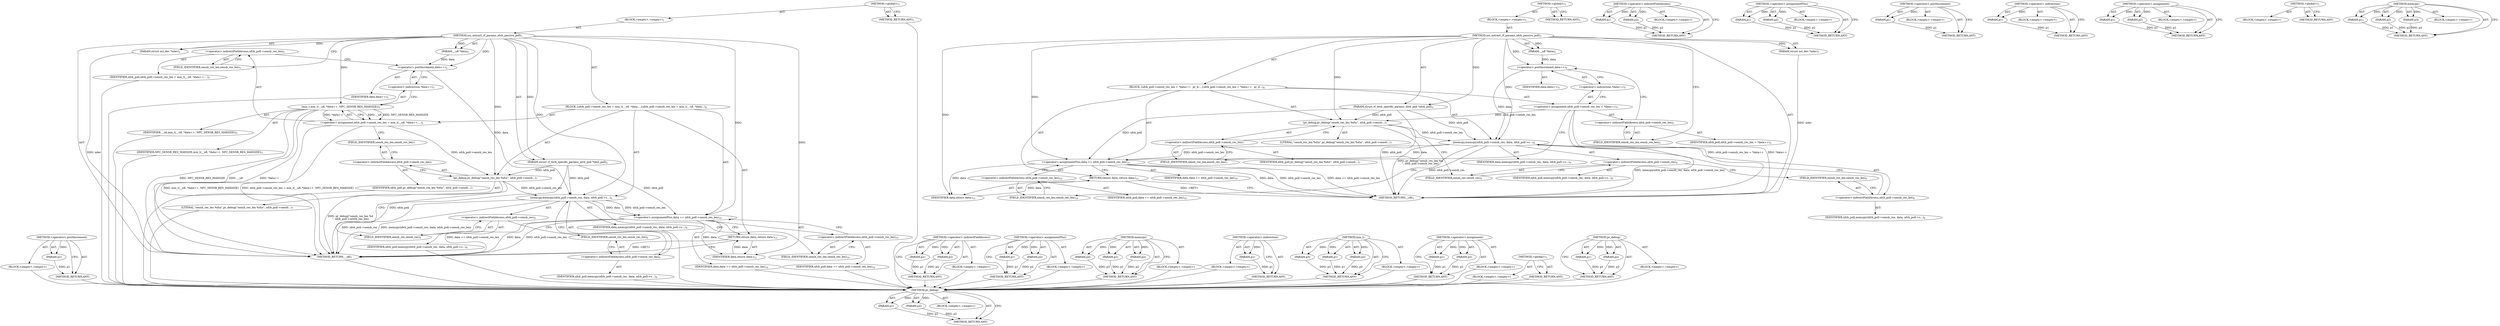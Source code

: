 digraph "pr_debug" {
vulnerable_83 [label=<(METHOD,pr_debug)>];
vulnerable_84 [label=<(PARAM,p1)>];
vulnerable_85 [label=<(PARAM,p2)>];
vulnerable_86 [label=<(BLOCK,&lt;empty&gt;,&lt;empty&gt;)>];
vulnerable_87 [label=<(METHOD_RETURN,ANY)>];
vulnerable_6 [label=<(METHOD,&lt;global&gt;)<SUB>1</SUB>>];
vulnerable_7 [label=<(BLOCK,&lt;empty&gt;,&lt;empty&gt;)<SUB>1</SUB>>];
vulnerable_8 [label=<(METHOD,nci_extract_rf_params_nfcb_passive_poll)<SUB>1</SUB>>];
vulnerable_9 [label=<(PARAM,struct nci_dev *ndev)<SUB>1</SUB>>];
vulnerable_10 [label=<(PARAM,struct rf_tech_specific_params_nfcb_poll *nfcb_poll)<SUB>2</SUB>>];
vulnerable_11 [label=<(PARAM,__u8 *data)<SUB>3</SUB>>];
vulnerable_12 [label=<(BLOCK,{
	nfcb_poll-&gt;sensb_res_len = *data++;
 
 	pr_d...,{
	nfcb_poll-&gt;sensb_res_len = *data++;
 
 	pr_d...)<SUB>4</SUB>>];
vulnerable_13 [label=<(&lt;operator&gt;.assignment,nfcb_poll-&gt;sensb_res_len = *data++)<SUB>5</SUB>>];
vulnerable_14 [label=<(&lt;operator&gt;.indirectFieldAccess,nfcb_poll-&gt;sensb_res_len)<SUB>5</SUB>>];
vulnerable_15 [label=<(IDENTIFIER,nfcb_poll,nfcb_poll-&gt;sensb_res_len = *data++)<SUB>5</SUB>>];
vulnerable_16 [label=<(FIELD_IDENTIFIER,sensb_res_len,sensb_res_len)<SUB>5</SUB>>];
vulnerable_17 [label=<(&lt;operator&gt;.indirection,*data++)<SUB>5</SUB>>];
vulnerable_18 [label=<(&lt;operator&gt;.postIncrement,data++)<SUB>5</SUB>>];
vulnerable_19 [label=<(IDENTIFIER,data,data++)<SUB>5</SUB>>];
vulnerable_20 [label=<(pr_debug,pr_debug(&quot;sensb_res_len %d\n&quot;, nfcb_poll-&gt;sensb...)<SUB>7</SUB>>];
vulnerable_21 [label=<(LITERAL,&quot;sensb_res_len %d\n&quot;,pr_debug(&quot;sensb_res_len %d\n&quot;, nfcb_poll-&gt;sensb...)<SUB>7</SUB>>];
vulnerable_22 [label=<(&lt;operator&gt;.indirectFieldAccess,nfcb_poll-&gt;sensb_res_len)<SUB>7</SUB>>];
vulnerable_23 [label=<(IDENTIFIER,nfcb_poll,pr_debug(&quot;sensb_res_len %d\n&quot;, nfcb_poll-&gt;sensb...)<SUB>7</SUB>>];
vulnerable_24 [label=<(FIELD_IDENTIFIER,sensb_res_len,sensb_res_len)<SUB>7</SUB>>];
vulnerable_25 [label=<(memcpy,memcpy(nfcb_poll-&gt;sensb_res, data, nfcb_poll-&gt;s...)<SUB>9</SUB>>];
vulnerable_26 [label=<(&lt;operator&gt;.indirectFieldAccess,nfcb_poll-&gt;sensb_res)<SUB>9</SUB>>];
vulnerable_27 [label=<(IDENTIFIER,nfcb_poll,memcpy(nfcb_poll-&gt;sensb_res, data, nfcb_poll-&gt;s...)<SUB>9</SUB>>];
vulnerable_28 [label=<(FIELD_IDENTIFIER,sensb_res,sensb_res)<SUB>9</SUB>>];
vulnerable_29 [label=<(IDENTIFIER,data,memcpy(nfcb_poll-&gt;sensb_res, data, nfcb_poll-&gt;s...)<SUB>9</SUB>>];
vulnerable_30 [label=<(&lt;operator&gt;.indirectFieldAccess,nfcb_poll-&gt;sensb_res_len)<SUB>9</SUB>>];
vulnerable_31 [label=<(IDENTIFIER,nfcb_poll,memcpy(nfcb_poll-&gt;sensb_res, data, nfcb_poll-&gt;s...)<SUB>9</SUB>>];
vulnerable_32 [label=<(FIELD_IDENTIFIER,sensb_res_len,sensb_res_len)<SUB>9</SUB>>];
vulnerable_33 [label=<(&lt;operator&gt;.assignmentPlus,data += nfcb_poll-&gt;sensb_res_len)<SUB>10</SUB>>];
vulnerable_34 [label=<(IDENTIFIER,data,data += nfcb_poll-&gt;sensb_res_len)<SUB>10</SUB>>];
vulnerable_35 [label=<(&lt;operator&gt;.indirectFieldAccess,nfcb_poll-&gt;sensb_res_len)<SUB>10</SUB>>];
vulnerable_36 [label=<(IDENTIFIER,nfcb_poll,data += nfcb_poll-&gt;sensb_res_len)<SUB>10</SUB>>];
vulnerable_37 [label=<(FIELD_IDENTIFIER,sensb_res_len,sensb_res_len)<SUB>10</SUB>>];
vulnerable_38 [label=<(RETURN,return data;,return data;)<SUB>12</SUB>>];
vulnerable_39 [label=<(IDENTIFIER,data,return data;)<SUB>12</SUB>>];
vulnerable_40 [label=<(METHOD_RETURN,__u8)<SUB>1</SUB>>];
vulnerable_42 [label=<(METHOD_RETURN,ANY)<SUB>1</SUB>>];
vulnerable_70 [label=<(METHOD,&lt;operator&gt;.indirectFieldAccess)>];
vulnerable_71 [label=<(PARAM,p1)>];
vulnerable_72 [label=<(PARAM,p2)>];
vulnerable_73 [label=<(BLOCK,&lt;empty&gt;,&lt;empty&gt;)>];
vulnerable_74 [label=<(METHOD_RETURN,ANY)>];
vulnerable_94 [label=<(METHOD,&lt;operator&gt;.assignmentPlus)>];
vulnerable_95 [label=<(PARAM,p1)>];
vulnerable_96 [label=<(PARAM,p2)>];
vulnerable_97 [label=<(BLOCK,&lt;empty&gt;,&lt;empty&gt;)>];
vulnerable_98 [label=<(METHOD_RETURN,ANY)>];
vulnerable_79 [label=<(METHOD,&lt;operator&gt;.postIncrement)>];
vulnerable_80 [label=<(PARAM,p1)>];
vulnerable_81 [label=<(BLOCK,&lt;empty&gt;,&lt;empty&gt;)>];
vulnerable_82 [label=<(METHOD_RETURN,ANY)>];
vulnerable_75 [label=<(METHOD,&lt;operator&gt;.indirection)>];
vulnerable_76 [label=<(PARAM,p1)>];
vulnerable_77 [label=<(BLOCK,&lt;empty&gt;,&lt;empty&gt;)>];
vulnerable_78 [label=<(METHOD_RETURN,ANY)>];
vulnerable_65 [label=<(METHOD,&lt;operator&gt;.assignment)>];
vulnerable_66 [label=<(PARAM,p1)>];
vulnerable_67 [label=<(PARAM,p2)>];
vulnerable_68 [label=<(BLOCK,&lt;empty&gt;,&lt;empty&gt;)>];
vulnerable_69 [label=<(METHOD_RETURN,ANY)>];
vulnerable_59 [label=<(METHOD,&lt;global&gt;)<SUB>1</SUB>>];
vulnerable_60 [label=<(BLOCK,&lt;empty&gt;,&lt;empty&gt;)>];
vulnerable_61 [label=<(METHOD_RETURN,ANY)>];
vulnerable_88 [label=<(METHOD,memcpy)>];
vulnerable_89 [label=<(PARAM,p1)>];
vulnerable_90 [label=<(PARAM,p2)>];
vulnerable_91 [label=<(PARAM,p3)>];
vulnerable_92 [label=<(BLOCK,&lt;empty&gt;,&lt;empty&gt;)>];
vulnerable_93 [label=<(METHOD_RETURN,ANY)>];
fixed_88 [label=<(METHOD,&lt;operator&gt;.postIncrement)>];
fixed_89 [label=<(PARAM,p1)>];
fixed_90 [label=<(BLOCK,&lt;empty&gt;,&lt;empty&gt;)>];
fixed_91 [label=<(METHOD_RETURN,ANY)>];
fixed_6 [label=<(METHOD,&lt;global&gt;)<SUB>1</SUB>>];
fixed_7 [label=<(BLOCK,&lt;empty&gt;,&lt;empty&gt;)<SUB>1</SUB>>];
fixed_8 [label=<(METHOD,nci_extract_rf_params_nfcb_passive_poll)<SUB>1</SUB>>];
fixed_9 [label=<(PARAM,struct nci_dev *ndev)<SUB>1</SUB>>];
fixed_10 [label=<(PARAM,struct rf_tech_specific_params_nfcb_poll *nfcb_poll)<SUB>2</SUB>>];
fixed_11 [label=<(PARAM,__u8 *data)<SUB>3</SUB>>];
fixed_12 [label=<(BLOCK,{
	nfcb_poll-&gt;sensb_res_len = min_t(__u8, *data...,{
	nfcb_poll-&gt;sensb_res_len = min_t(__u8, *data...)<SUB>4</SUB>>];
fixed_13 [label=<(&lt;operator&gt;.assignment,nfcb_poll-&gt;sensb_res_len = min_t(__u8, *data++,...)<SUB>5</SUB>>];
fixed_14 [label=<(&lt;operator&gt;.indirectFieldAccess,nfcb_poll-&gt;sensb_res_len)<SUB>5</SUB>>];
fixed_15 [label=<(IDENTIFIER,nfcb_poll,nfcb_poll-&gt;sensb_res_len = min_t(__u8, *data++,...)<SUB>5</SUB>>];
fixed_16 [label=<(FIELD_IDENTIFIER,sensb_res_len,sensb_res_len)<SUB>5</SUB>>];
fixed_17 [label=<(min_t,min_t(__u8, *data++, NFC_SENSB_RES_MAXSIZE))<SUB>5</SUB>>];
fixed_18 [label=<(IDENTIFIER,__u8,min_t(__u8, *data++, NFC_SENSB_RES_MAXSIZE))<SUB>5</SUB>>];
fixed_19 [label=<(&lt;operator&gt;.indirection,*data++)<SUB>5</SUB>>];
fixed_20 [label=<(&lt;operator&gt;.postIncrement,data++)<SUB>5</SUB>>];
fixed_21 [label=<(IDENTIFIER,data,data++)<SUB>5</SUB>>];
fixed_22 [label=<(IDENTIFIER,NFC_SENSB_RES_MAXSIZE,min_t(__u8, *data++, NFC_SENSB_RES_MAXSIZE))<SUB>5</SUB>>];
fixed_23 [label=<(pr_debug,pr_debug(&quot;sensb_res_len %d\n&quot;, nfcb_poll-&gt;sensb...)<SUB>7</SUB>>];
fixed_24 [label=<(LITERAL,&quot;sensb_res_len %d\n&quot;,pr_debug(&quot;sensb_res_len %d\n&quot;, nfcb_poll-&gt;sensb...)<SUB>7</SUB>>];
fixed_25 [label=<(&lt;operator&gt;.indirectFieldAccess,nfcb_poll-&gt;sensb_res_len)<SUB>7</SUB>>];
fixed_26 [label=<(IDENTIFIER,nfcb_poll,pr_debug(&quot;sensb_res_len %d\n&quot;, nfcb_poll-&gt;sensb...)<SUB>7</SUB>>];
fixed_27 [label=<(FIELD_IDENTIFIER,sensb_res_len,sensb_res_len)<SUB>7</SUB>>];
fixed_28 [label=<(memcpy,memcpy(nfcb_poll-&gt;sensb_res, data, nfcb_poll-&gt;s...)<SUB>9</SUB>>];
fixed_29 [label=<(&lt;operator&gt;.indirectFieldAccess,nfcb_poll-&gt;sensb_res)<SUB>9</SUB>>];
fixed_30 [label=<(IDENTIFIER,nfcb_poll,memcpy(nfcb_poll-&gt;sensb_res, data, nfcb_poll-&gt;s...)<SUB>9</SUB>>];
fixed_31 [label=<(FIELD_IDENTIFIER,sensb_res,sensb_res)<SUB>9</SUB>>];
fixed_32 [label=<(IDENTIFIER,data,memcpy(nfcb_poll-&gt;sensb_res, data, nfcb_poll-&gt;s...)<SUB>9</SUB>>];
fixed_33 [label=<(&lt;operator&gt;.indirectFieldAccess,nfcb_poll-&gt;sensb_res_len)<SUB>9</SUB>>];
fixed_34 [label=<(IDENTIFIER,nfcb_poll,memcpy(nfcb_poll-&gt;sensb_res, data, nfcb_poll-&gt;s...)<SUB>9</SUB>>];
fixed_35 [label=<(FIELD_IDENTIFIER,sensb_res_len,sensb_res_len)<SUB>9</SUB>>];
fixed_36 [label=<(&lt;operator&gt;.assignmentPlus,data += nfcb_poll-&gt;sensb_res_len)<SUB>10</SUB>>];
fixed_37 [label=<(IDENTIFIER,data,data += nfcb_poll-&gt;sensb_res_len)<SUB>10</SUB>>];
fixed_38 [label=<(&lt;operator&gt;.indirectFieldAccess,nfcb_poll-&gt;sensb_res_len)<SUB>10</SUB>>];
fixed_39 [label=<(IDENTIFIER,nfcb_poll,data += nfcb_poll-&gt;sensb_res_len)<SUB>10</SUB>>];
fixed_40 [label=<(FIELD_IDENTIFIER,sensb_res_len,sensb_res_len)<SUB>10</SUB>>];
fixed_41 [label=<(RETURN,return data;,return data;)<SUB>12</SUB>>];
fixed_42 [label=<(IDENTIFIER,data,return data;)<SUB>12</SUB>>];
fixed_43 [label=<(METHOD_RETURN,__u8)<SUB>1</SUB>>];
fixed_45 [label=<(METHOD_RETURN,ANY)<SUB>1</SUB>>];
fixed_73 [label=<(METHOD,&lt;operator&gt;.indirectFieldAccess)>];
fixed_74 [label=<(PARAM,p1)>];
fixed_75 [label=<(PARAM,p2)>];
fixed_76 [label=<(BLOCK,&lt;empty&gt;,&lt;empty&gt;)>];
fixed_77 [label=<(METHOD_RETURN,ANY)>];
fixed_103 [label=<(METHOD,&lt;operator&gt;.assignmentPlus)>];
fixed_104 [label=<(PARAM,p1)>];
fixed_105 [label=<(PARAM,p2)>];
fixed_106 [label=<(BLOCK,&lt;empty&gt;,&lt;empty&gt;)>];
fixed_107 [label=<(METHOD_RETURN,ANY)>];
fixed_97 [label=<(METHOD,memcpy)>];
fixed_98 [label=<(PARAM,p1)>];
fixed_99 [label=<(PARAM,p2)>];
fixed_100 [label=<(PARAM,p3)>];
fixed_101 [label=<(BLOCK,&lt;empty&gt;,&lt;empty&gt;)>];
fixed_102 [label=<(METHOD_RETURN,ANY)>];
fixed_84 [label=<(METHOD,&lt;operator&gt;.indirection)>];
fixed_85 [label=<(PARAM,p1)>];
fixed_86 [label=<(BLOCK,&lt;empty&gt;,&lt;empty&gt;)>];
fixed_87 [label=<(METHOD_RETURN,ANY)>];
fixed_78 [label=<(METHOD,min_t)>];
fixed_79 [label=<(PARAM,p1)>];
fixed_80 [label=<(PARAM,p2)>];
fixed_81 [label=<(PARAM,p3)>];
fixed_82 [label=<(BLOCK,&lt;empty&gt;,&lt;empty&gt;)>];
fixed_83 [label=<(METHOD_RETURN,ANY)>];
fixed_68 [label=<(METHOD,&lt;operator&gt;.assignment)>];
fixed_69 [label=<(PARAM,p1)>];
fixed_70 [label=<(PARAM,p2)>];
fixed_71 [label=<(BLOCK,&lt;empty&gt;,&lt;empty&gt;)>];
fixed_72 [label=<(METHOD_RETURN,ANY)>];
fixed_62 [label=<(METHOD,&lt;global&gt;)<SUB>1</SUB>>];
fixed_63 [label=<(BLOCK,&lt;empty&gt;,&lt;empty&gt;)>];
fixed_64 [label=<(METHOD_RETURN,ANY)>];
fixed_92 [label=<(METHOD,pr_debug)>];
fixed_93 [label=<(PARAM,p1)>];
fixed_94 [label=<(PARAM,p2)>];
fixed_95 [label=<(BLOCK,&lt;empty&gt;,&lt;empty&gt;)>];
fixed_96 [label=<(METHOD_RETURN,ANY)>];
vulnerable_83 -> vulnerable_84  [key=0, label="AST: "];
vulnerable_83 -> vulnerable_84  [key=1, label="DDG: "];
vulnerable_83 -> vulnerable_86  [key=0, label="AST: "];
vulnerable_83 -> vulnerable_85  [key=0, label="AST: "];
vulnerable_83 -> vulnerable_85  [key=1, label="DDG: "];
vulnerable_83 -> vulnerable_87  [key=0, label="AST: "];
vulnerable_83 -> vulnerable_87  [key=1, label="CFG: "];
vulnerable_84 -> vulnerable_87  [key=0, label="DDG: p1"];
vulnerable_85 -> vulnerable_87  [key=0, label="DDG: p2"];
vulnerable_6 -> vulnerable_7  [key=0, label="AST: "];
vulnerable_6 -> vulnerable_42  [key=0, label="AST: "];
vulnerable_6 -> vulnerable_42  [key=1, label="CFG: "];
vulnerable_7 -> vulnerable_8  [key=0, label="AST: "];
vulnerable_8 -> vulnerable_9  [key=0, label="AST: "];
vulnerable_8 -> vulnerable_9  [key=1, label="DDG: "];
vulnerable_8 -> vulnerable_10  [key=0, label="AST: "];
vulnerable_8 -> vulnerable_10  [key=1, label="DDG: "];
vulnerable_8 -> vulnerable_11  [key=0, label="AST: "];
vulnerable_8 -> vulnerable_11  [key=1, label="DDG: "];
vulnerable_8 -> vulnerable_12  [key=0, label="AST: "];
vulnerable_8 -> vulnerable_40  [key=0, label="AST: "];
vulnerable_8 -> vulnerable_16  [key=0, label="CFG: "];
vulnerable_8 -> vulnerable_20  [key=0, label="DDG: "];
vulnerable_8 -> vulnerable_25  [key=0, label="DDG: "];
vulnerable_8 -> vulnerable_33  [key=0, label="DDG: "];
vulnerable_8 -> vulnerable_39  [key=0, label="DDG: "];
vulnerable_8 -> vulnerable_18  [key=0, label="DDG: "];
vulnerable_9 -> vulnerable_40  [key=0, label="DDG: ndev"];
vulnerable_10 -> vulnerable_40  [key=0, label="DDG: nfcb_poll"];
vulnerable_10 -> vulnerable_33  [key=0, label="DDG: nfcb_poll"];
vulnerable_10 -> vulnerable_20  [key=0, label="DDG: nfcb_poll"];
vulnerable_10 -> vulnerable_25  [key=0, label="DDG: nfcb_poll"];
vulnerable_11 -> vulnerable_18  [key=0, label="DDG: data"];
vulnerable_12 -> vulnerable_13  [key=0, label="AST: "];
vulnerable_12 -> vulnerable_20  [key=0, label="AST: "];
vulnerable_12 -> vulnerable_25  [key=0, label="AST: "];
vulnerable_12 -> vulnerable_33  [key=0, label="AST: "];
vulnerable_12 -> vulnerable_38  [key=0, label="AST: "];
vulnerable_13 -> vulnerable_14  [key=0, label="AST: "];
vulnerable_13 -> vulnerable_17  [key=0, label="AST: "];
vulnerable_13 -> vulnerable_24  [key=0, label="CFG: "];
vulnerable_13 -> vulnerable_40  [key=0, label="DDG: *data++"];
vulnerable_13 -> vulnerable_40  [key=1, label="DDG: nfcb_poll-&gt;sensb_res_len = *data++"];
vulnerable_13 -> vulnerable_20  [key=0, label="DDG: nfcb_poll-&gt;sensb_res_len"];
vulnerable_14 -> vulnerable_15  [key=0, label="AST: "];
vulnerable_14 -> vulnerable_16  [key=0, label="AST: "];
vulnerable_14 -> vulnerable_18  [key=0, label="CFG: "];
vulnerable_16 -> vulnerable_14  [key=0, label="CFG: "];
vulnerable_17 -> vulnerable_18  [key=0, label="AST: "];
vulnerable_17 -> vulnerable_13  [key=0, label="CFG: "];
vulnerable_18 -> vulnerable_19  [key=0, label="AST: "];
vulnerable_18 -> vulnerable_17  [key=0, label="CFG: "];
vulnerable_18 -> vulnerable_25  [key=0, label="DDG: data"];
vulnerable_20 -> vulnerable_21  [key=0, label="AST: "];
vulnerable_20 -> vulnerable_22  [key=0, label="AST: "];
vulnerable_20 -> vulnerable_28  [key=0, label="CFG: "];
vulnerable_20 -> vulnerable_40  [key=0, label="DDG: pr_debug(&quot;sensb_res_len %d\n&quot;, nfcb_poll-&gt;sensb_res_len)"];
vulnerable_20 -> vulnerable_25  [key=0, label="DDG: nfcb_poll-&gt;sensb_res_len"];
vulnerable_22 -> vulnerable_23  [key=0, label="AST: "];
vulnerable_22 -> vulnerable_24  [key=0, label="AST: "];
vulnerable_22 -> vulnerable_20  [key=0, label="CFG: "];
vulnerable_24 -> vulnerable_22  [key=0, label="CFG: "];
vulnerable_25 -> vulnerable_26  [key=0, label="AST: "];
vulnerable_25 -> vulnerable_29  [key=0, label="AST: "];
vulnerable_25 -> vulnerable_30  [key=0, label="AST: "];
vulnerable_25 -> vulnerable_37  [key=0, label="CFG: "];
vulnerable_25 -> vulnerable_40  [key=0, label="DDG: nfcb_poll-&gt;sensb_res"];
vulnerable_25 -> vulnerable_40  [key=1, label="DDG: memcpy(nfcb_poll-&gt;sensb_res, data, nfcb_poll-&gt;sensb_res_len)"];
vulnerable_25 -> vulnerable_33  [key=0, label="DDG: nfcb_poll-&gt;sensb_res_len"];
vulnerable_25 -> vulnerable_33  [key=1, label="DDG: data"];
vulnerable_26 -> vulnerable_27  [key=0, label="AST: "];
vulnerable_26 -> vulnerable_28  [key=0, label="AST: "];
vulnerable_26 -> vulnerable_32  [key=0, label="CFG: "];
vulnerable_28 -> vulnerable_26  [key=0, label="CFG: "];
vulnerable_30 -> vulnerable_31  [key=0, label="AST: "];
vulnerable_30 -> vulnerable_32  [key=0, label="AST: "];
vulnerable_30 -> vulnerable_25  [key=0, label="CFG: "];
vulnerable_32 -> vulnerable_30  [key=0, label="CFG: "];
vulnerable_33 -> vulnerable_34  [key=0, label="AST: "];
vulnerable_33 -> vulnerable_35  [key=0, label="AST: "];
vulnerable_33 -> vulnerable_38  [key=0, label="CFG: "];
vulnerable_33 -> vulnerable_40  [key=0, label="DDG: data"];
vulnerable_33 -> vulnerable_40  [key=1, label="DDG: nfcb_poll-&gt;sensb_res_len"];
vulnerable_33 -> vulnerable_40  [key=2, label="DDG: data += nfcb_poll-&gt;sensb_res_len"];
vulnerable_33 -> vulnerable_39  [key=0, label="DDG: data"];
vulnerable_35 -> vulnerable_36  [key=0, label="AST: "];
vulnerable_35 -> vulnerable_37  [key=0, label="AST: "];
vulnerable_35 -> vulnerable_33  [key=0, label="CFG: "];
vulnerable_37 -> vulnerable_35  [key=0, label="CFG: "];
vulnerable_38 -> vulnerable_39  [key=0, label="AST: "];
vulnerable_38 -> vulnerable_40  [key=0, label="CFG: "];
vulnerable_38 -> vulnerable_40  [key=1, label="DDG: &lt;RET&gt;"];
vulnerable_39 -> vulnerable_38  [key=0, label="DDG: data"];
vulnerable_70 -> vulnerable_71  [key=0, label="AST: "];
vulnerable_70 -> vulnerable_71  [key=1, label="DDG: "];
vulnerable_70 -> vulnerable_73  [key=0, label="AST: "];
vulnerable_70 -> vulnerable_72  [key=0, label="AST: "];
vulnerable_70 -> vulnerable_72  [key=1, label="DDG: "];
vulnerable_70 -> vulnerable_74  [key=0, label="AST: "];
vulnerable_70 -> vulnerable_74  [key=1, label="CFG: "];
vulnerable_71 -> vulnerable_74  [key=0, label="DDG: p1"];
vulnerable_72 -> vulnerable_74  [key=0, label="DDG: p2"];
vulnerable_94 -> vulnerable_95  [key=0, label="AST: "];
vulnerable_94 -> vulnerable_95  [key=1, label="DDG: "];
vulnerable_94 -> vulnerable_97  [key=0, label="AST: "];
vulnerable_94 -> vulnerable_96  [key=0, label="AST: "];
vulnerable_94 -> vulnerable_96  [key=1, label="DDG: "];
vulnerable_94 -> vulnerable_98  [key=0, label="AST: "];
vulnerable_94 -> vulnerable_98  [key=1, label="CFG: "];
vulnerable_95 -> vulnerable_98  [key=0, label="DDG: p1"];
vulnerable_96 -> vulnerable_98  [key=0, label="DDG: p2"];
vulnerable_79 -> vulnerable_80  [key=0, label="AST: "];
vulnerable_79 -> vulnerable_80  [key=1, label="DDG: "];
vulnerable_79 -> vulnerable_81  [key=0, label="AST: "];
vulnerable_79 -> vulnerable_82  [key=0, label="AST: "];
vulnerable_79 -> vulnerable_82  [key=1, label="CFG: "];
vulnerable_80 -> vulnerable_82  [key=0, label="DDG: p1"];
vulnerable_75 -> vulnerable_76  [key=0, label="AST: "];
vulnerable_75 -> vulnerable_76  [key=1, label="DDG: "];
vulnerable_75 -> vulnerable_77  [key=0, label="AST: "];
vulnerable_75 -> vulnerable_78  [key=0, label="AST: "];
vulnerable_75 -> vulnerable_78  [key=1, label="CFG: "];
vulnerable_76 -> vulnerable_78  [key=0, label="DDG: p1"];
vulnerable_65 -> vulnerable_66  [key=0, label="AST: "];
vulnerable_65 -> vulnerable_66  [key=1, label="DDG: "];
vulnerable_65 -> vulnerable_68  [key=0, label="AST: "];
vulnerable_65 -> vulnerable_67  [key=0, label="AST: "];
vulnerable_65 -> vulnerable_67  [key=1, label="DDG: "];
vulnerable_65 -> vulnerable_69  [key=0, label="AST: "];
vulnerable_65 -> vulnerable_69  [key=1, label="CFG: "];
vulnerable_66 -> vulnerable_69  [key=0, label="DDG: p1"];
vulnerable_67 -> vulnerable_69  [key=0, label="DDG: p2"];
vulnerable_59 -> vulnerable_60  [key=0, label="AST: "];
vulnerable_59 -> vulnerable_61  [key=0, label="AST: "];
vulnerable_59 -> vulnerable_61  [key=1, label="CFG: "];
vulnerable_88 -> vulnerable_89  [key=0, label="AST: "];
vulnerable_88 -> vulnerable_89  [key=1, label="DDG: "];
vulnerable_88 -> vulnerable_92  [key=0, label="AST: "];
vulnerable_88 -> vulnerable_90  [key=0, label="AST: "];
vulnerable_88 -> vulnerable_90  [key=1, label="DDG: "];
vulnerable_88 -> vulnerable_93  [key=0, label="AST: "];
vulnerable_88 -> vulnerable_93  [key=1, label="CFG: "];
vulnerable_88 -> vulnerable_91  [key=0, label="AST: "];
vulnerable_88 -> vulnerable_91  [key=1, label="DDG: "];
vulnerable_89 -> vulnerable_93  [key=0, label="DDG: p1"];
vulnerable_90 -> vulnerable_93  [key=0, label="DDG: p2"];
vulnerable_91 -> vulnerable_93  [key=0, label="DDG: p3"];
fixed_88 -> fixed_89  [key=0, label="AST: "];
fixed_88 -> fixed_89  [key=1, label="DDG: "];
fixed_88 -> fixed_90  [key=0, label="AST: "];
fixed_88 -> fixed_91  [key=0, label="AST: "];
fixed_88 -> fixed_91  [key=1, label="CFG: "];
fixed_89 -> fixed_91  [key=0, label="DDG: p1"];
fixed_90 -> vulnerable_83  [key=0];
fixed_91 -> vulnerable_83  [key=0];
fixed_6 -> fixed_7  [key=0, label="AST: "];
fixed_6 -> fixed_45  [key=0, label="AST: "];
fixed_6 -> fixed_45  [key=1, label="CFG: "];
fixed_7 -> fixed_8  [key=0, label="AST: "];
fixed_8 -> fixed_9  [key=0, label="AST: "];
fixed_8 -> fixed_9  [key=1, label="DDG: "];
fixed_8 -> fixed_10  [key=0, label="AST: "];
fixed_8 -> fixed_10  [key=1, label="DDG: "];
fixed_8 -> fixed_11  [key=0, label="AST: "];
fixed_8 -> fixed_11  [key=1, label="DDG: "];
fixed_8 -> fixed_12  [key=0, label="AST: "];
fixed_8 -> fixed_43  [key=0, label="AST: "];
fixed_8 -> fixed_16  [key=0, label="CFG: "];
fixed_8 -> fixed_23  [key=0, label="DDG: "];
fixed_8 -> fixed_28  [key=0, label="DDG: "];
fixed_8 -> fixed_36  [key=0, label="DDG: "];
fixed_8 -> fixed_42  [key=0, label="DDG: "];
fixed_8 -> fixed_17  [key=0, label="DDG: "];
fixed_8 -> fixed_20  [key=0, label="DDG: "];
fixed_9 -> fixed_43  [key=0, label="DDG: ndev"];
fixed_10 -> fixed_43  [key=0, label="DDG: nfcb_poll"];
fixed_10 -> fixed_36  [key=0, label="DDG: nfcb_poll"];
fixed_10 -> fixed_23  [key=0, label="DDG: nfcb_poll"];
fixed_10 -> fixed_28  [key=0, label="DDG: nfcb_poll"];
fixed_11 -> fixed_20  [key=0, label="DDG: data"];
fixed_12 -> fixed_13  [key=0, label="AST: "];
fixed_12 -> fixed_23  [key=0, label="AST: "];
fixed_12 -> fixed_28  [key=0, label="AST: "];
fixed_12 -> fixed_36  [key=0, label="AST: "];
fixed_12 -> fixed_41  [key=0, label="AST: "];
fixed_13 -> fixed_14  [key=0, label="AST: "];
fixed_13 -> fixed_17  [key=0, label="AST: "];
fixed_13 -> fixed_27  [key=0, label="CFG: "];
fixed_13 -> fixed_43  [key=0, label="DDG: min_t(__u8, *data++, NFC_SENSB_RES_MAXSIZE)"];
fixed_13 -> fixed_43  [key=1, label="DDG: nfcb_poll-&gt;sensb_res_len = min_t(__u8, *data++, NFC_SENSB_RES_MAXSIZE)"];
fixed_13 -> fixed_23  [key=0, label="DDG: nfcb_poll-&gt;sensb_res_len"];
fixed_14 -> fixed_15  [key=0, label="AST: "];
fixed_14 -> fixed_16  [key=0, label="AST: "];
fixed_14 -> fixed_20  [key=0, label="CFG: "];
fixed_15 -> vulnerable_83  [key=0];
fixed_16 -> fixed_14  [key=0, label="CFG: "];
fixed_17 -> fixed_18  [key=0, label="AST: "];
fixed_17 -> fixed_19  [key=0, label="AST: "];
fixed_17 -> fixed_22  [key=0, label="AST: "];
fixed_17 -> fixed_13  [key=0, label="CFG: "];
fixed_17 -> fixed_13  [key=1, label="DDG: __u8"];
fixed_17 -> fixed_13  [key=2, label="DDG: *data++"];
fixed_17 -> fixed_13  [key=3, label="DDG: NFC_SENSB_RES_MAXSIZE"];
fixed_17 -> fixed_43  [key=0, label="DDG: *data++"];
fixed_17 -> fixed_43  [key=1, label="DDG: NFC_SENSB_RES_MAXSIZE"];
fixed_17 -> fixed_43  [key=2, label="DDG: __u8"];
fixed_18 -> vulnerable_83  [key=0];
fixed_19 -> fixed_20  [key=0, label="AST: "];
fixed_19 -> fixed_17  [key=0, label="CFG: "];
fixed_20 -> fixed_21  [key=0, label="AST: "];
fixed_20 -> fixed_19  [key=0, label="CFG: "];
fixed_20 -> fixed_28  [key=0, label="DDG: data"];
fixed_21 -> vulnerable_83  [key=0];
fixed_22 -> vulnerable_83  [key=0];
fixed_23 -> fixed_24  [key=0, label="AST: "];
fixed_23 -> fixed_25  [key=0, label="AST: "];
fixed_23 -> fixed_31  [key=0, label="CFG: "];
fixed_23 -> fixed_43  [key=0, label="DDG: pr_debug(&quot;sensb_res_len %d\n&quot;, nfcb_poll-&gt;sensb_res_len)"];
fixed_23 -> fixed_28  [key=0, label="DDG: nfcb_poll-&gt;sensb_res_len"];
fixed_24 -> vulnerable_83  [key=0];
fixed_25 -> fixed_26  [key=0, label="AST: "];
fixed_25 -> fixed_27  [key=0, label="AST: "];
fixed_25 -> fixed_23  [key=0, label="CFG: "];
fixed_26 -> vulnerable_83  [key=0];
fixed_27 -> fixed_25  [key=0, label="CFG: "];
fixed_28 -> fixed_29  [key=0, label="AST: "];
fixed_28 -> fixed_32  [key=0, label="AST: "];
fixed_28 -> fixed_33  [key=0, label="AST: "];
fixed_28 -> fixed_40  [key=0, label="CFG: "];
fixed_28 -> fixed_43  [key=0, label="DDG: nfcb_poll-&gt;sensb_res"];
fixed_28 -> fixed_43  [key=1, label="DDG: memcpy(nfcb_poll-&gt;sensb_res, data, nfcb_poll-&gt;sensb_res_len)"];
fixed_28 -> fixed_36  [key=0, label="DDG: nfcb_poll-&gt;sensb_res_len"];
fixed_28 -> fixed_36  [key=1, label="DDG: data"];
fixed_29 -> fixed_30  [key=0, label="AST: "];
fixed_29 -> fixed_31  [key=0, label="AST: "];
fixed_29 -> fixed_35  [key=0, label="CFG: "];
fixed_30 -> vulnerable_83  [key=0];
fixed_31 -> fixed_29  [key=0, label="CFG: "];
fixed_32 -> vulnerable_83  [key=0];
fixed_33 -> fixed_34  [key=0, label="AST: "];
fixed_33 -> fixed_35  [key=0, label="AST: "];
fixed_33 -> fixed_28  [key=0, label="CFG: "];
fixed_34 -> vulnerable_83  [key=0];
fixed_35 -> fixed_33  [key=0, label="CFG: "];
fixed_36 -> fixed_37  [key=0, label="AST: "];
fixed_36 -> fixed_38  [key=0, label="AST: "];
fixed_36 -> fixed_41  [key=0, label="CFG: "];
fixed_36 -> fixed_43  [key=0, label="DDG: data"];
fixed_36 -> fixed_43  [key=1, label="DDG: nfcb_poll-&gt;sensb_res_len"];
fixed_36 -> fixed_43  [key=2, label="DDG: data += nfcb_poll-&gt;sensb_res_len"];
fixed_36 -> fixed_42  [key=0, label="DDG: data"];
fixed_37 -> vulnerable_83  [key=0];
fixed_38 -> fixed_39  [key=0, label="AST: "];
fixed_38 -> fixed_40  [key=0, label="AST: "];
fixed_38 -> fixed_36  [key=0, label="CFG: "];
fixed_39 -> vulnerable_83  [key=0];
fixed_40 -> fixed_38  [key=0, label="CFG: "];
fixed_41 -> fixed_42  [key=0, label="AST: "];
fixed_41 -> fixed_43  [key=0, label="CFG: "];
fixed_41 -> fixed_43  [key=1, label="DDG: &lt;RET&gt;"];
fixed_42 -> fixed_41  [key=0, label="DDG: data"];
fixed_43 -> vulnerable_83  [key=0];
fixed_45 -> vulnerable_83  [key=0];
fixed_73 -> fixed_74  [key=0, label="AST: "];
fixed_73 -> fixed_74  [key=1, label="DDG: "];
fixed_73 -> fixed_76  [key=0, label="AST: "];
fixed_73 -> fixed_75  [key=0, label="AST: "];
fixed_73 -> fixed_75  [key=1, label="DDG: "];
fixed_73 -> fixed_77  [key=0, label="AST: "];
fixed_73 -> fixed_77  [key=1, label="CFG: "];
fixed_74 -> fixed_77  [key=0, label="DDG: p1"];
fixed_75 -> fixed_77  [key=0, label="DDG: p2"];
fixed_76 -> vulnerable_83  [key=0];
fixed_77 -> vulnerable_83  [key=0];
fixed_103 -> fixed_104  [key=0, label="AST: "];
fixed_103 -> fixed_104  [key=1, label="DDG: "];
fixed_103 -> fixed_106  [key=0, label="AST: "];
fixed_103 -> fixed_105  [key=0, label="AST: "];
fixed_103 -> fixed_105  [key=1, label="DDG: "];
fixed_103 -> fixed_107  [key=0, label="AST: "];
fixed_103 -> fixed_107  [key=1, label="CFG: "];
fixed_104 -> fixed_107  [key=0, label="DDG: p1"];
fixed_105 -> fixed_107  [key=0, label="DDG: p2"];
fixed_106 -> vulnerable_83  [key=0];
fixed_107 -> vulnerable_83  [key=0];
fixed_97 -> fixed_98  [key=0, label="AST: "];
fixed_97 -> fixed_98  [key=1, label="DDG: "];
fixed_97 -> fixed_101  [key=0, label="AST: "];
fixed_97 -> fixed_99  [key=0, label="AST: "];
fixed_97 -> fixed_99  [key=1, label="DDG: "];
fixed_97 -> fixed_102  [key=0, label="AST: "];
fixed_97 -> fixed_102  [key=1, label="CFG: "];
fixed_97 -> fixed_100  [key=0, label="AST: "];
fixed_97 -> fixed_100  [key=1, label="DDG: "];
fixed_98 -> fixed_102  [key=0, label="DDG: p1"];
fixed_99 -> fixed_102  [key=0, label="DDG: p2"];
fixed_100 -> fixed_102  [key=0, label="DDG: p3"];
fixed_101 -> vulnerable_83  [key=0];
fixed_102 -> vulnerable_83  [key=0];
fixed_84 -> fixed_85  [key=0, label="AST: "];
fixed_84 -> fixed_85  [key=1, label="DDG: "];
fixed_84 -> fixed_86  [key=0, label="AST: "];
fixed_84 -> fixed_87  [key=0, label="AST: "];
fixed_84 -> fixed_87  [key=1, label="CFG: "];
fixed_85 -> fixed_87  [key=0, label="DDG: p1"];
fixed_86 -> vulnerable_83  [key=0];
fixed_87 -> vulnerable_83  [key=0];
fixed_78 -> fixed_79  [key=0, label="AST: "];
fixed_78 -> fixed_79  [key=1, label="DDG: "];
fixed_78 -> fixed_82  [key=0, label="AST: "];
fixed_78 -> fixed_80  [key=0, label="AST: "];
fixed_78 -> fixed_80  [key=1, label="DDG: "];
fixed_78 -> fixed_83  [key=0, label="AST: "];
fixed_78 -> fixed_83  [key=1, label="CFG: "];
fixed_78 -> fixed_81  [key=0, label="AST: "];
fixed_78 -> fixed_81  [key=1, label="DDG: "];
fixed_79 -> fixed_83  [key=0, label="DDG: p1"];
fixed_80 -> fixed_83  [key=0, label="DDG: p2"];
fixed_81 -> fixed_83  [key=0, label="DDG: p3"];
fixed_82 -> vulnerable_83  [key=0];
fixed_83 -> vulnerable_83  [key=0];
fixed_68 -> fixed_69  [key=0, label="AST: "];
fixed_68 -> fixed_69  [key=1, label="DDG: "];
fixed_68 -> fixed_71  [key=0, label="AST: "];
fixed_68 -> fixed_70  [key=0, label="AST: "];
fixed_68 -> fixed_70  [key=1, label="DDG: "];
fixed_68 -> fixed_72  [key=0, label="AST: "];
fixed_68 -> fixed_72  [key=1, label="CFG: "];
fixed_69 -> fixed_72  [key=0, label="DDG: p1"];
fixed_70 -> fixed_72  [key=0, label="DDG: p2"];
fixed_71 -> vulnerable_83  [key=0];
fixed_72 -> vulnerable_83  [key=0];
fixed_62 -> fixed_63  [key=0, label="AST: "];
fixed_62 -> fixed_64  [key=0, label="AST: "];
fixed_62 -> fixed_64  [key=1, label="CFG: "];
fixed_63 -> vulnerable_83  [key=0];
fixed_64 -> vulnerable_83  [key=0];
fixed_92 -> fixed_93  [key=0, label="AST: "];
fixed_92 -> fixed_93  [key=1, label="DDG: "];
fixed_92 -> fixed_95  [key=0, label="AST: "];
fixed_92 -> fixed_94  [key=0, label="AST: "];
fixed_92 -> fixed_94  [key=1, label="DDG: "];
fixed_92 -> fixed_96  [key=0, label="AST: "];
fixed_92 -> fixed_96  [key=1, label="CFG: "];
fixed_93 -> fixed_96  [key=0, label="DDG: p1"];
fixed_94 -> fixed_96  [key=0, label="DDG: p2"];
fixed_95 -> vulnerable_83  [key=0];
fixed_96 -> vulnerable_83  [key=0];
}
